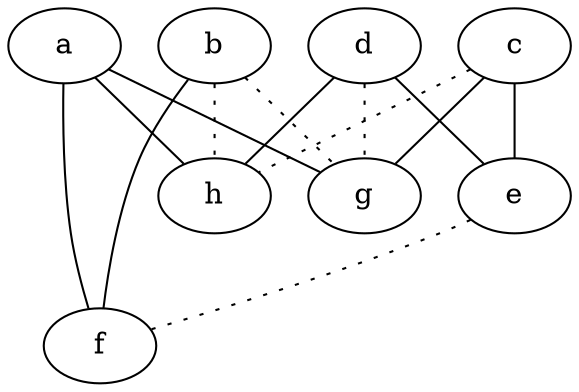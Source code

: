 graph {
a -- f;
a -- g;
a -- h;
b -- f;
b -- g [style=dotted];
b -- h [style=dotted];
c -- e;
c -- g;
c -- h [style=dotted];
d -- e;
d -- g [style=dotted];
d -- h;
e -- f [style=dotted];
}
